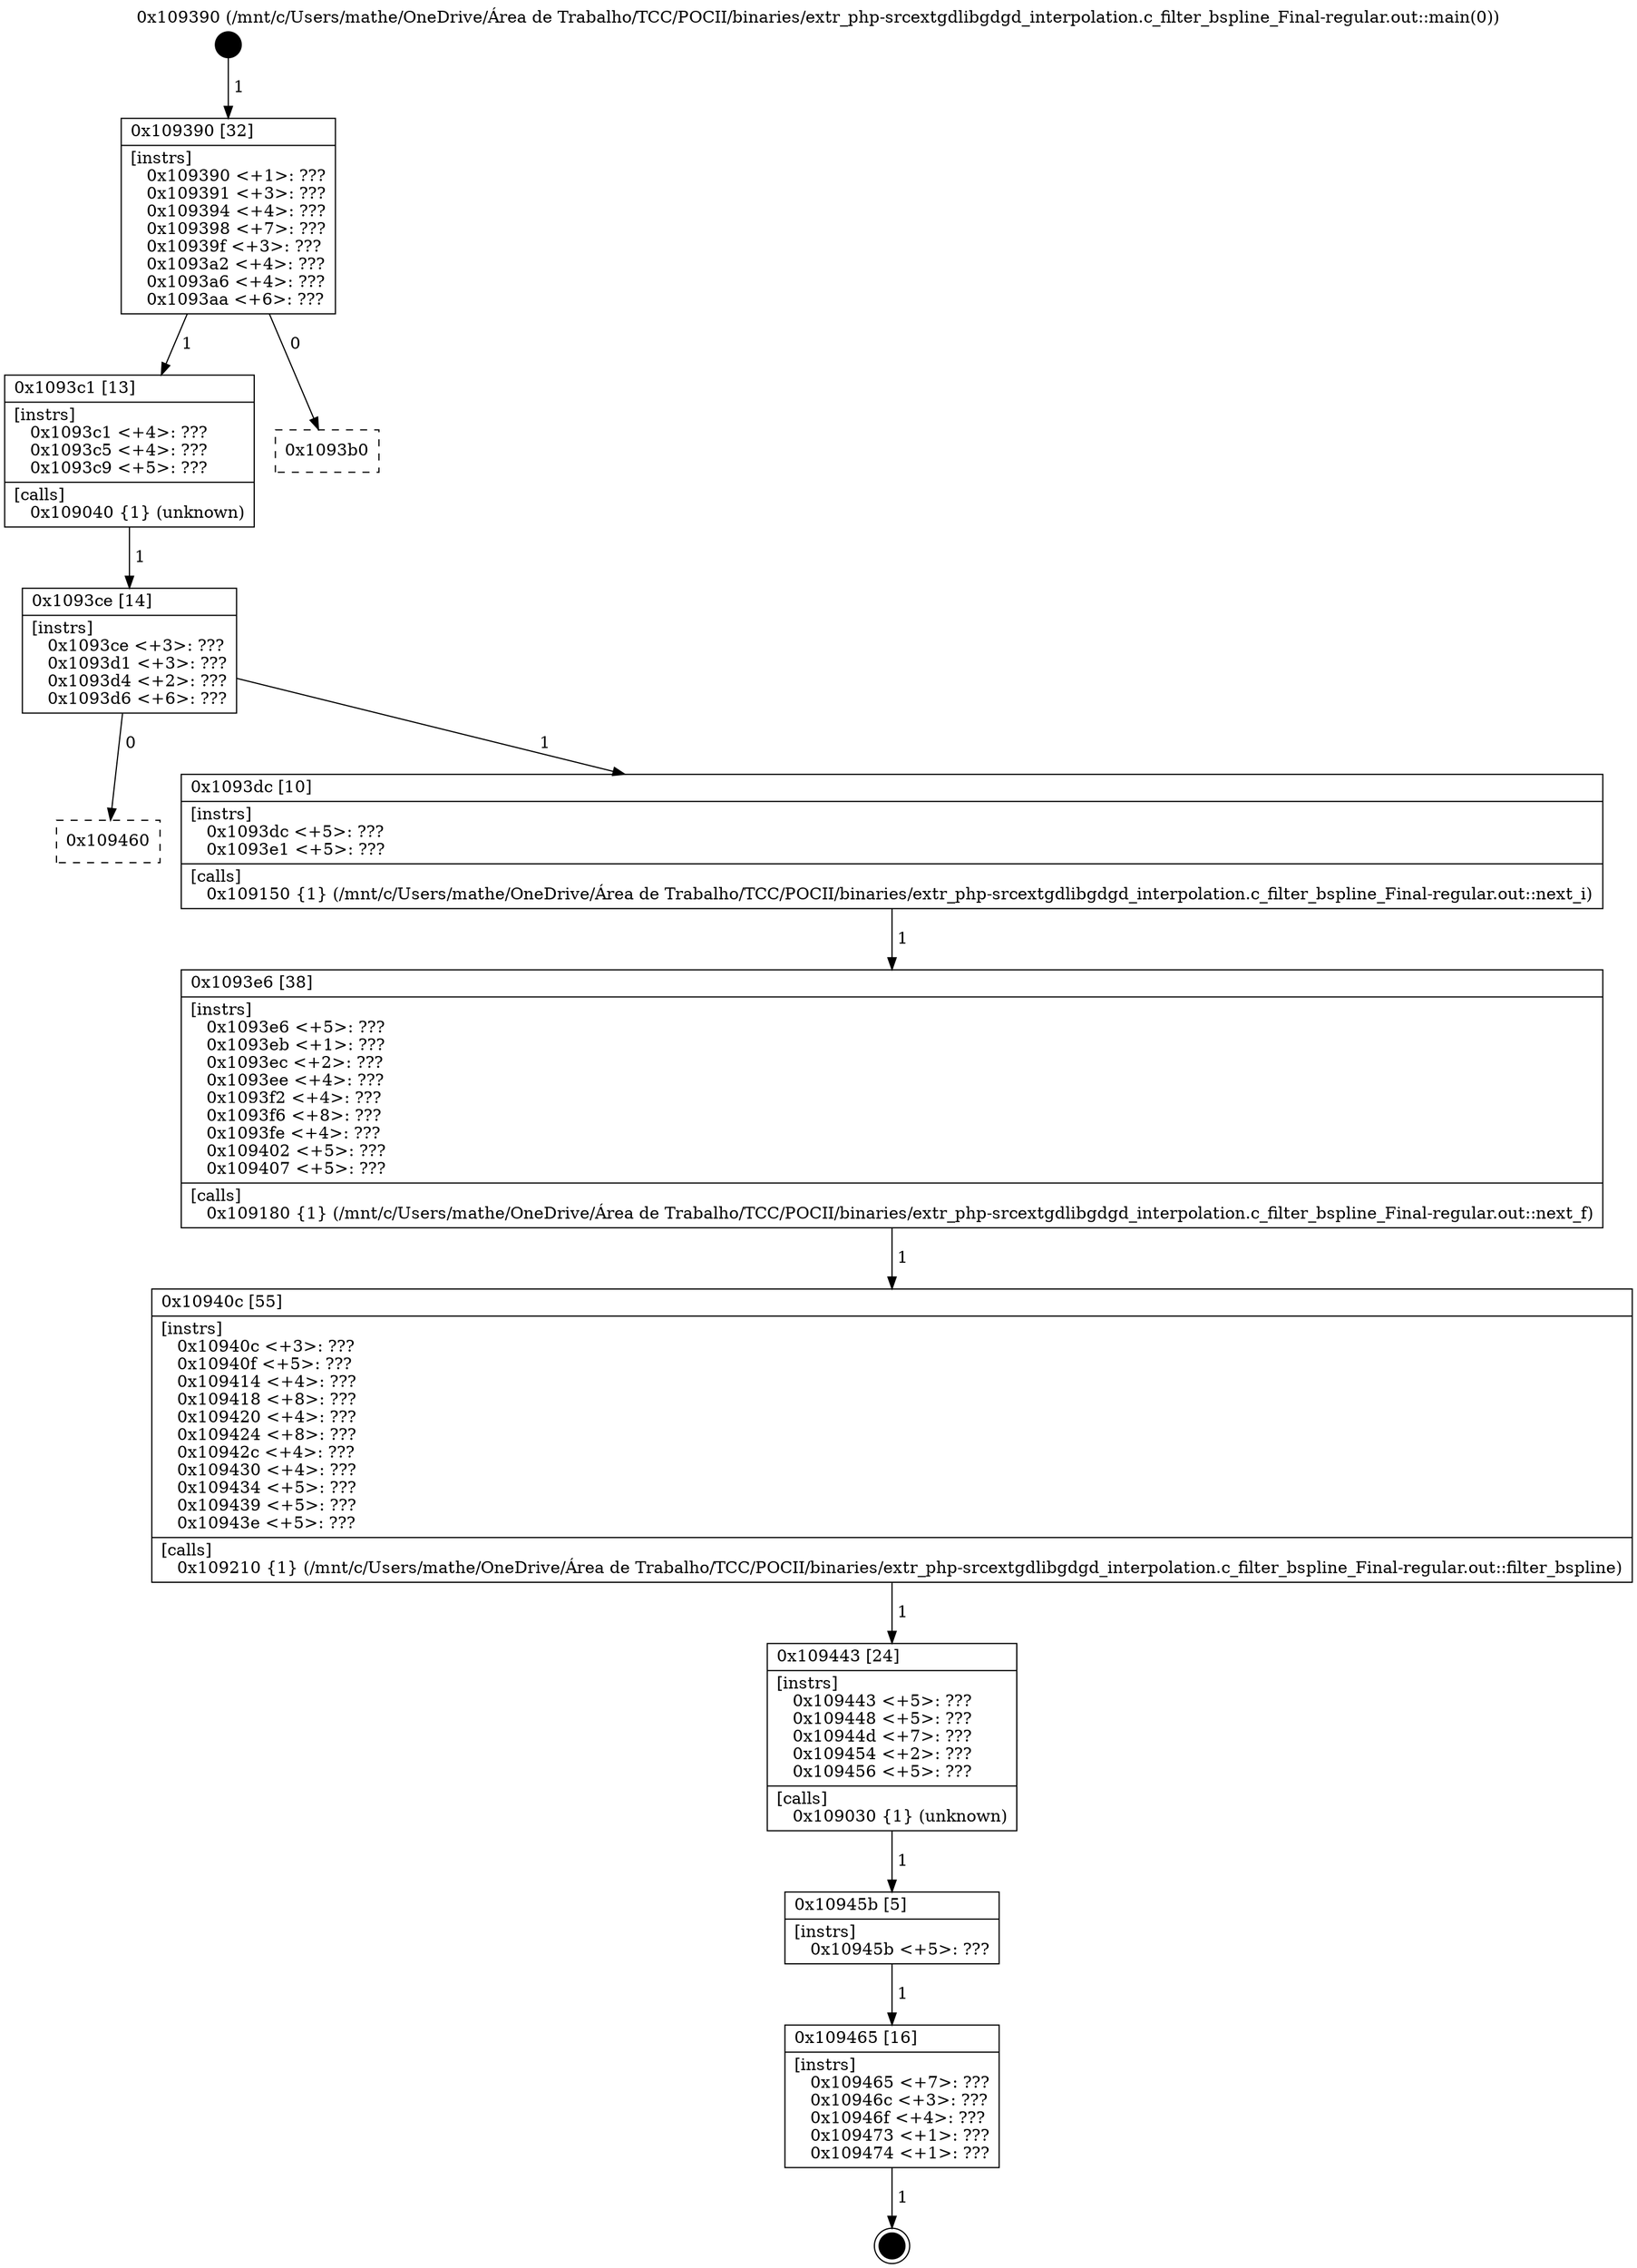digraph "0x109390" {
  label = "0x109390 (/mnt/c/Users/mathe/OneDrive/Área de Trabalho/TCC/POCII/binaries/extr_php-srcextgdlibgdgd_interpolation.c_filter_bspline_Final-regular.out::main(0))"
  labelloc = "t"
  node[shape=record]

  Entry [label="",width=0.3,height=0.3,shape=circle,fillcolor=black,style=filled]
  "0x109390" [label="{
     0x109390 [32]\l
     | [instrs]\l
     &nbsp;&nbsp;0x109390 \<+1\>: ???\l
     &nbsp;&nbsp;0x109391 \<+3\>: ???\l
     &nbsp;&nbsp;0x109394 \<+4\>: ???\l
     &nbsp;&nbsp;0x109398 \<+7\>: ???\l
     &nbsp;&nbsp;0x10939f \<+3\>: ???\l
     &nbsp;&nbsp;0x1093a2 \<+4\>: ???\l
     &nbsp;&nbsp;0x1093a6 \<+4\>: ???\l
     &nbsp;&nbsp;0x1093aa \<+6\>: ???\l
  }"]
  "0x1093c1" [label="{
     0x1093c1 [13]\l
     | [instrs]\l
     &nbsp;&nbsp;0x1093c1 \<+4\>: ???\l
     &nbsp;&nbsp;0x1093c5 \<+4\>: ???\l
     &nbsp;&nbsp;0x1093c9 \<+5\>: ???\l
     | [calls]\l
     &nbsp;&nbsp;0x109040 \{1\} (unknown)\l
  }"]
  "0x1093b0" [label="{
     0x1093b0\l
  }", style=dashed]
  "0x1093ce" [label="{
     0x1093ce [14]\l
     | [instrs]\l
     &nbsp;&nbsp;0x1093ce \<+3\>: ???\l
     &nbsp;&nbsp;0x1093d1 \<+3\>: ???\l
     &nbsp;&nbsp;0x1093d4 \<+2\>: ???\l
     &nbsp;&nbsp;0x1093d6 \<+6\>: ???\l
  }"]
  "0x109460" [label="{
     0x109460\l
  }", style=dashed]
  "0x1093dc" [label="{
     0x1093dc [10]\l
     | [instrs]\l
     &nbsp;&nbsp;0x1093dc \<+5\>: ???\l
     &nbsp;&nbsp;0x1093e1 \<+5\>: ???\l
     | [calls]\l
     &nbsp;&nbsp;0x109150 \{1\} (/mnt/c/Users/mathe/OneDrive/Área de Trabalho/TCC/POCII/binaries/extr_php-srcextgdlibgdgd_interpolation.c_filter_bspline_Final-regular.out::next_i)\l
  }"]
  Exit [label="",width=0.3,height=0.3,shape=circle,fillcolor=black,style=filled,peripheries=2]
  "0x1093e6" [label="{
     0x1093e6 [38]\l
     | [instrs]\l
     &nbsp;&nbsp;0x1093e6 \<+5\>: ???\l
     &nbsp;&nbsp;0x1093eb \<+1\>: ???\l
     &nbsp;&nbsp;0x1093ec \<+2\>: ???\l
     &nbsp;&nbsp;0x1093ee \<+4\>: ???\l
     &nbsp;&nbsp;0x1093f2 \<+4\>: ???\l
     &nbsp;&nbsp;0x1093f6 \<+8\>: ???\l
     &nbsp;&nbsp;0x1093fe \<+4\>: ???\l
     &nbsp;&nbsp;0x109402 \<+5\>: ???\l
     &nbsp;&nbsp;0x109407 \<+5\>: ???\l
     | [calls]\l
     &nbsp;&nbsp;0x109180 \{1\} (/mnt/c/Users/mathe/OneDrive/Área de Trabalho/TCC/POCII/binaries/extr_php-srcextgdlibgdgd_interpolation.c_filter_bspline_Final-regular.out::next_f)\l
  }"]
  "0x10940c" [label="{
     0x10940c [55]\l
     | [instrs]\l
     &nbsp;&nbsp;0x10940c \<+3\>: ???\l
     &nbsp;&nbsp;0x10940f \<+5\>: ???\l
     &nbsp;&nbsp;0x109414 \<+4\>: ???\l
     &nbsp;&nbsp;0x109418 \<+8\>: ???\l
     &nbsp;&nbsp;0x109420 \<+4\>: ???\l
     &nbsp;&nbsp;0x109424 \<+8\>: ???\l
     &nbsp;&nbsp;0x10942c \<+4\>: ???\l
     &nbsp;&nbsp;0x109430 \<+4\>: ???\l
     &nbsp;&nbsp;0x109434 \<+5\>: ???\l
     &nbsp;&nbsp;0x109439 \<+5\>: ???\l
     &nbsp;&nbsp;0x10943e \<+5\>: ???\l
     | [calls]\l
     &nbsp;&nbsp;0x109210 \{1\} (/mnt/c/Users/mathe/OneDrive/Área de Trabalho/TCC/POCII/binaries/extr_php-srcextgdlibgdgd_interpolation.c_filter_bspline_Final-regular.out::filter_bspline)\l
  }"]
  "0x109443" [label="{
     0x109443 [24]\l
     | [instrs]\l
     &nbsp;&nbsp;0x109443 \<+5\>: ???\l
     &nbsp;&nbsp;0x109448 \<+5\>: ???\l
     &nbsp;&nbsp;0x10944d \<+7\>: ???\l
     &nbsp;&nbsp;0x109454 \<+2\>: ???\l
     &nbsp;&nbsp;0x109456 \<+5\>: ???\l
     | [calls]\l
     &nbsp;&nbsp;0x109030 \{1\} (unknown)\l
  }"]
  "0x10945b" [label="{
     0x10945b [5]\l
     | [instrs]\l
     &nbsp;&nbsp;0x10945b \<+5\>: ???\l
  }"]
  "0x109465" [label="{
     0x109465 [16]\l
     | [instrs]\l
     &nbsp;&nbsp;0x109465 \<+7\>: ???\l
     &nbsp;&nbsp;0x10946c \<+3\>: ???\l
     &nbsp;&nbsp;0x10946f \<+4\>: ???\l
     &nbsp;&nbsp;0x109473 \<+1\>: ???\l
     &nbsp;&nbsp;0x109474 \<+1\>: ???\l
  }"]
  Entry -> "0x109390" [label=" 1"]
  "0x109390" -> "0x1093c1" [label=" 1"]
  "0x109390" -> "0x1093b0" [label=" 0"]
  "0x1093c1" -> "0x1093ce" [label=" 1"]
  "0x1093ce" -> "0x109460" [label=" 0"]
  "0x1093ce" -> "0x1093dc" [label=" 1"]
  "0x109465" -> Exit [label=" 1"]
  "0x1093dc" -> "0x1093e6" [label=" 1"]
  "0x1093e6" -> "0x10940c" [label=" 1"]
  "0x10940c" -> "0x109443" [label=" 1"]
  "0x109443" -> "0x10945b" [label=" 1"]
  "0x10945b" -> "0x109465" [label=" 1"]
}
